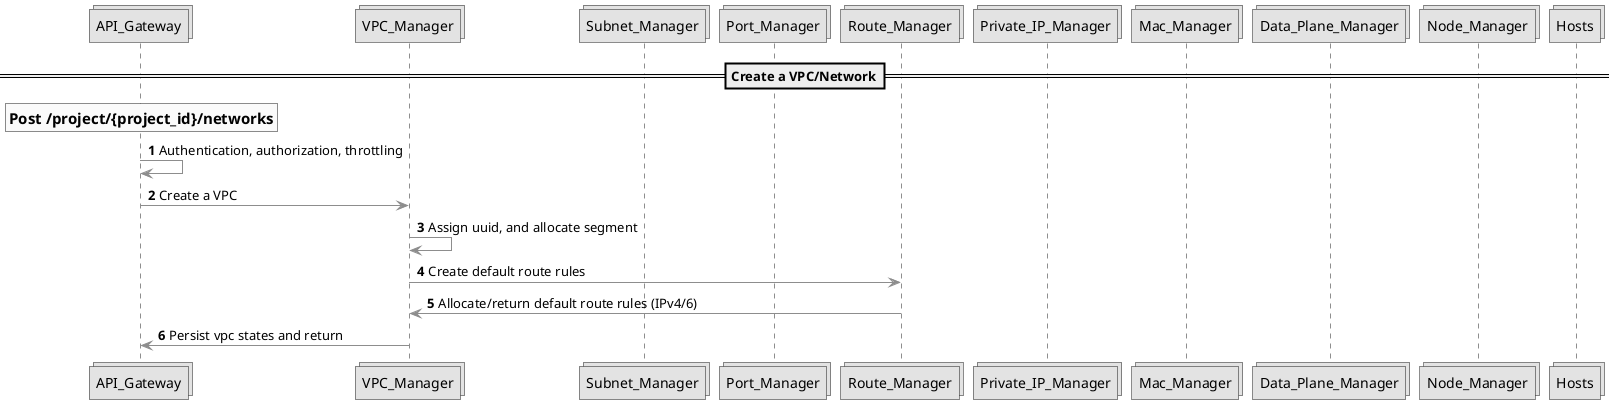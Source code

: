 ' Copyright 2019 The Alcor Authors.

' Licensed under the Apache License, Version 2.0 (the "License");
'        you may not use this file except in compliance with the License.
'        You may obtain a copy of the License at

'        http://www.apache.org/licenses/LICENSE-2.0

'        Unless required by applicable law or agreed to in writing, software
'        distributed under the License is distributed on an "AS IS" BASIS,
'        WITHOUT WARRANTIES OR CONDITIONS OF ANY KIND, either express or implied.
'        See the License for the specific language governing permissions and
'        limitations under the License.

@startuml

skinparam sequence {
    ArrowColor DeepSkyBlue
    ActorBorderColor DeepSkyBlue
    LifeLineBorderColor blue
    LifeLineBackgroundColor #A9DCDF

    ActorBackgroundColor aqua
    ActorFontColor DeepSkyBlue
    ActorFontSize 17
    ActorFontName Aapex

    CollectionsBorderColor #ff0000
    CollectionsBackgroundColor DodgerBlue

    ParticipantBorderColor DeepSkyBlue
    ParticipantBackgroundColor DodgerBlue
    ParticipantFontName Impact
    ParticipantFontSize 17
    ParticipantFontColor #A9DCDF
}

skinparam monochrome true
autonumber
collections API_Gateway
collections VPC_Manager
collections Subnet_Manager
collections Port_Manager
collections Route_Manager
collections Private_IP_Manager
collections Mac_Manager
collections Data_Plane_Manager
collections Node_Manager
collections Hosts

==Create a VPC/Network==
rnote over API_Gateway: ==Post /project/{project_id}/networks
API_Gateway -> API_Gateway: Authentication, authorization, throttling
API_Gateway -> VPC_Manager: Create a VPC
VPC_Manager -> VPC_Manager: Assign uuid, and allocate segment
VPC_Manager -> Route_Manager: Create default route rules
Route_Manager -> VPC_Manager: Allocate/return default route rules (IPv4/6)
VPC_Manager -> API_Gateway: Persist vpc states and return

@enduml